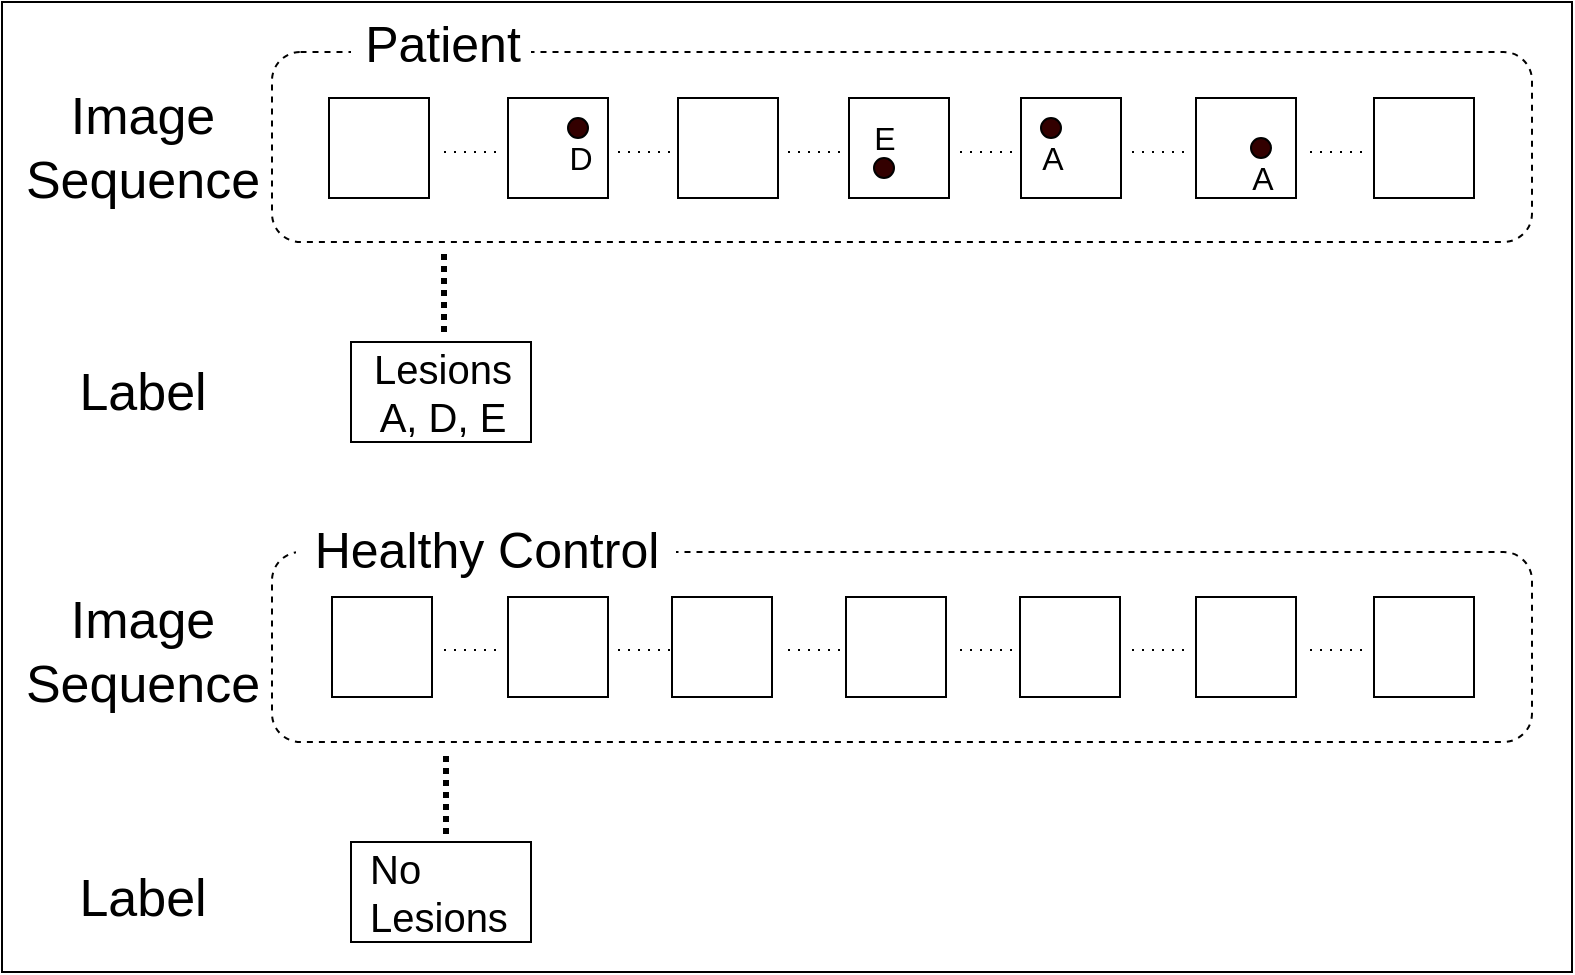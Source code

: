 <mxfile version="12.4.3" type="device" pages="1"><diagram id="SfY0SYnncM8G0jKTT8yQ" name="Page-1"><mxGraphModel dx="1202" dy="1225" grid="1" gridSize="10" guides="1" tooltips="1" connect="1" arrows="1" fold="1" page="1" pageScale="1" pageWidth="827" pageHeight="1169" math="0" shadow="0"><root><mxCell id="0"/><mxCell id="1" parent="0"/><mxCell id="CmPOZcsYKiao7uapdvf8-1" value="" style="rounded=0;whiteSpace=wrap;html=1;" parent="1" vertex="1"><mxGeometry x="85" y="55" width="785" height="485" as="geometry"/></mxCell><mxCell id="CmPOZcsYKiao7uapdvf8-2" value="" style="rounded=1;whiteSpace=wrap;html=1;fillColor=#FFFFFF;dashed=1;perimeterSpacing=10;" parent="1" vertex="1"><mxGeometry x="220" y="80" width="630" height="95" as="geometry"/></mxCell><mxCell id="CmPOZcsYKiao7uapdvf8-3" value="" style="rounded=0;whiteSpace=wrap;html=1;" parent="1" vertex="1"><mxGeometry x="248.5" y="103" width="50" height="50" as="geometry"/></mxCell><mxCell id="CmPOZcsYKiao7uapdvf8-4" value="" style="rounded=0;whiteSpace=wrap;html=1;" parent="1" vertex="1"><mxGeometry x="338" y="103" width="50" height="50" as="geometry"/></mxCell><mxCell id="CmPOZcsYKiao7uapdvf8-5" value="" style="rounded=0;whiteSpace=wrap;html=1;" parent="1" vertex="1"><mxGeometry x="423" y="103" width="50" height="50" as="geometry"/></mxCell><mxCell id="CmPOZcsYKiao7uapdvf8-6" value="" style="rounded=0;whiteSpace=wrap;html=1;" parent="1" vertex="1"><mxGeometry x="508.5" y="103" width="50" height="50" as="geometry"/></mxCell><mxCell id="CmPOZcsYKiao7uapdvf8-7" value="" style="rounded=0;whiteSpace=wrap;html=1;" parent="1" vertex="1"><mxGeometry x="594.5" y="103" width="50" height="50" as="geometry"/></mxCell><mxCell id="CmPOZcsYKiao7uapdvf8-8" value="" style="rounded=0;whiteSpace=wrap;html=1;" parent="1" vertex="1"><mxGeometry x="682" y="103" width="50" height="50" as="geometry"/></mxCell><mxCell id="CmPOZcsYKiao7uapdvf8-9" value="" style="rounded=0;whiteSpace=wrap;html=1;" parent="1" vertex="1"><mxGeometry x="771" y="103" width="50" height="50" as="geometry"/></mxCell><mxCell id="CmPOZcsYKiao7uapdvf8-10" value="" style="ellipse;whiteSpace=wrap;html=1;fillColor=#330000;" parent="1" vertex="1"><mxGeometry x="368" y="113" width="10" height="10" as="geometry"/></mxCell><mxCell id="CmPOZcsYKiao7uapdvf8-11" value="" style="ellipse;whiteSpace=wrap;html=1;fillColor=#330000;" parent="1" vertex="1"><mxGeometry x="521" y="133" width="10" height="10" as="geometry"/></mxCell><mxCell id="CmPOZcsYKiao7uapdvf8-12" value="" style="ellipse;whiteSpace=wrap;html=1;fillColor=#330000;" parent="1" vertex="1"><mxGeometry x="604.5" y="113" width="10" height="10" as="geometry"/></mxCell><mxCell id="CmPOZcsYKiao7uapdvf8-13" value="&lt;font style=&quot;font-size: 16px&quot;&gt;D&lt;/font&gt;" style="text;html=1;align=center;verticalAlign=middle;resizable=0;points=[];;autosize=1;" parent="1" vertex="1"><mxGeometry x="359" y="123" width="30" height="20" as="geometry"/></mxCell><mxCell id="CmPOZcsYKiao7uapdvf8-14" value="&lt;font style=&quot;font-size: 16px&quot;&gt;E&lt;/font&gt;" style="text;html=1;align=center;verticalAlign=middle;resizable=0;points=[];;autosize=1;" parent="1" vertex="1"><mxGeometry x="511" y="113" width="30" height="20" as="geometry"/></mxCell><mxCell id="CmPOZcsYKiao7uapdvf8-15" value="&lt;font style=&quot;font-size: 16px&quot;&gt;A&lt;/font&gt;" style="text;html=1;align=center;verticalAlign=middle;resizable=0;points=[];;autosize=1;" parent="1" vertex="1"><mxGeometry x="594.5" y="123" width="30" height="20" as="geometry"/></mxCell><mxCell id="CmPOZcsYKiao7uapdvf8-16" value="" style="ellipse;whiteSpace=wrap;html=1;fillColor=#330000;" parent="1" vertex="1"><mxGeometry x="709.5" y="123" width="10" height="10" as="geometry"/></mxCell><mxCell id="CmPOZcsYKiao7uapdvf8-17" value="&lt;font style=&quot;font-size: 16px&quot;&gt;A&lt;/font&gt;" style="text;html=1;align=center;verticalAlign=middle;resizable=0;points=[];;autosize=1;" parent="1" vertex="1"><mxGeometry x="699.5" y="133" width="30" height="20" as="geometry"/></mxCell><mxCell id="CmPOZcsYKiao7uapdvf8-18" value="&lt;font style=&quot;font-size: 20px&quot;&gt;Lesions&lt;br&gt;A, D, E&lt;/font&gt;" style="text;html=1;align=center;verticalAlign=middle;resizable=0;points=[];;autosize=1;strokeColor=#000000;" parent="1" vertex="1"><mxGeometry x="259.5" y="225" width="90" height="50" as="geometry"/></mxCell><mxCell id="CmPOZcsYKiao7uapdvf8-19" value="" style="rounded=1;whiteSpace=wrap;html=1;fillColor=#FFFFFF;dashed=1;perimeterSpacing=10;" parent="1" vertex="1"><mxGeometry x="220" y="330" width="630" height="95" as="geometry"/></mxCell><mxCell id="CmPOZcsYKiao7uapdvf8-20" value="" style="rounded=0;whiteSpace=wrap;html=1;" parent="1" vertex="1"><mxGeometry x="250" y="352.5" width="50" height="50" as="geometry"/></mxCell><mxCell id="CmPOZcsYKiao7uapdvf8-21" value="" style="rounded=0;whiteSpace=wrap;html=1;" parent="1" vertex="1"><mxGeometry x="338" y="352.5" width="50" height="50" as="geometry"/></mxCell><mxCell id="CmPOZcsYKiao7uapdvf8-22" value="" style="rounded=0;whiteSpace=wrap;html=1;" parent="1" vertex="1"><mxGeometry x="420" y="352.5" width="50" height="50" as="geometry"/></mxCell><mxCell id="CmPOZcsYKiao7uapdvf8-23" value="" style="rounded=0;whiteSpace=wrap;html=1;" parent="1" vertex="1"><mxGeometry x="507" y="352.5" width="50" height="50" as="geometry"/></mxCell><mxCell id="CmPOZcsYKiao7uapdvf8-24" value="" style="rounded=0;whiteSpace=wrap;html=1;" parent="1" vertex="1"><mxGeometry x="594" y="352.5" width="50" height="50" as="geometry"/></mxCell><mxCell id="CmPOZcsYKiao7uapdvf8-25" value="" style="rounded=0;whiteSpace=wrap;html=1;" parent="1" vertex="1"><mxGeometry x="682" y="352.5" width="50" height="50" as="geometry"/></mxCell><mxCell id="CmPOZcsYKiao7uapdvf8-26" value="" style="rounded=0;whiteSpace=wrap;html=1;" parent="1" vertex="1"><mxGeometry x="771" y="352.5" width="50" height="50" as="geometry"/></mxCell><mxCell id="CmPOZcsYKiao7uapdvf8-27" value="&lt;font style=&quot;font-size: 20px&quot;&gt;No&lt;br&gt;Lesions&lt;/font&gt;" style="text;html=1;align=left;verticalAlign=middle;resizable=0;points=[];;autosize=1;strokeColor=#000000;spacingLeft=7;" parent="1" vertex="1"><mxGeometry x="259.5" y="475" width="90" height="50" as="geometry"/></mxCell><mxCell id="CmPOZcsYKiao7uapdvf8-28" value="&lt;font style=&quot;font-size: 26px&quot;&gt;Image&lt;br&gt;Sequence&lt;br&gt;&lt;/font&gt;" style="text;html=1;align=center;verticalAlign=middle;resizable=0;points=[];;autosize=1;" parent="1" vertex="1"><mxGeometry x="90" y="107.5" width="130" height="40" as="geometry"/></mxCell><mxCell id="CmPOZcsYKiao7uapdvf8-29" value="&lt;font&gt;&lt;font style=&quot;font-size: 26px&quot;&gt;Label&lt;/font&gt;&lt;br&gt;&lt;/font&gt;" style="text;html=1;align=center;verticalAlign=middle;resizable=0;points=[];;autosize=1;" parent="1" vertex="1"><mxGeometry x="115" y="240" width="80" height="20" as="geometry"/></mxCell><mxCell id="CmPOZcsYKiao7uapdvf8-30" value="&lt;font style=&quot;font-size: 25px&quot;&gt;Patient&lt;/font&gt;" style="text;html=1;align=center;verticalAlign=middle;resizable=0;points=[];;autosize=1;strokeColor=none;labelBackgroundColor=#ffffff;fillColor=#ffffff;" parent="1" vertex="1"><mxGeometry x="259.5" y="65" width="90" height="20" as="geometry"/></mxCell><mxCell id="CmPOZcsYKiao7uapdvf8-31" value="&lt;font&gt;&lt;font style=&quot;font-size: 25px&quot;&gt;Healthy Control&lt;/font&gt;&lt;br&gt;&lt;/font&gt;" style="text;html=1;align=center;verticalAlign=middle;resizable=0;points=[];;autosize=1;strokeColor=none;labelBackgroundColor=#ffffff;fillColor=#ffffff;" parent="1" vertex="1"><mxGeometry x="232" y="318" width="190" height="20" as="geometry"/></mxCell><mxCell id="CmPOZcsYKiao7uapdvf8-34" value="" style="endArrow=none;dashed=1;html=1;dashPattern=1 1;strokeWidth=3;" parent="1" edge="1"><mxGeometry width="50" height="50" relative="1" as="geometry"><mxPoint x="306" y="220" as="sourcePoint"/><mxPoint x="306" y="179" as="targetPoint"/></mxGeometry></mxCell><mxCell id="CmPOZcsYKiao7uapdvf8-35" value="" style="endArrow=none;dashed=1;html=1;dashPattern=1 1;strokeWidth=3;" parent="1" edge="1"><mxGeometry width="50" height="50" relative="1" as="geometry"><mxPoint x="307" y="471" as="sourcePoint"/><mxPoint x="307" y="430" as="targetPoint"/></mxGeometry></mxCell><mxCell id="CmPOZcsYKiao7uapdvf8-36" value="" style="endArrow=none;dashed=1;html=1;dashPattern=1 4;strokeWidth=1;" parent="1" edge="1"><mxGeometry width="50" height="50" relative="1" as="geometry"><mxPoint x="306" y="130" as="sourcePoint"/><mxPoint x="333" y="130" as="targetPoint"/></mxGeometry></mxCell><mxCell id="CmPOZcsYKiao7uapdvf8-37" value="" style="endArrow=none;dashed=1;html=1;dashPattern=1 4;strokeWidth=1;" parent="1" edge="1"><mxGeometry width="50" height="50" relative="1" as="geometry"><mxPoint x="393" y="130" as="sourcePoint"/><mxPoint x="420" y="130" as="targetPoint"/></mxGeometry></mxCell><mxCell id="CmPOZcsYKiao7uapdvf8-38" value="" style="endArrow=none;dashed=1;html=1;dashPattern=1 4;strokeWidth=1;" parent="1" edge="1"><mxGeometry width="50" height="50" relative="1" as="geometry"><mxPoint x="478" y="130" as="sourcePoint"/><mxPoint x="505" y="130" as="targetPoint"/></mxGeometry></mxCell><mxCell id="CmPOZcsYKiao7uapdvf8-39" value="" style="endArrow=none;dashed=1;html=1;dashPattern=1 4;strokeWidth=1;" parent="1" edge="1"><mxGeometry width="50" height="50" relative="1" as="geometry"><mxPoint x="564" y="130" as="sourcePoint"/><mxPoint x="591" y="130" as="targetPoint"/></mxGeometry></mxCell><mxCell id="CmPOZcsYKiao7uapdvf8-40" value="" style="endArrow=none;dashed=1;html=1;dashPattern=1 4;strokeWidth=1;" parent="1" edge="1"><mxGeometry width="50" height="50" relative="1" as="geometry"><mxPoint x="650" y="130" as="sourcePoint"/><mxPoint x="677" y="130" as="targetPoint"/></mxGeometry></mxCell><mxCell id="CmPOZcsYKiao7uapdvf8-41" value="" style="endArrow=none;dashed=1;html=1;dashPattern=1 4;strokeWidth=1;" parent="1" edge="1"><mxGeometry width="50" height="50" relative="1" as="geometry"><mxPoint x="739" y="130" as="sourcePoint"/><mxPoint x="766" y="130" as="targetPoint"/></mxGeometry></mxCell><mxCell id="CmPOZcsYKiao7uapdvf8-45" value="" style="endArrow=none;dashed=1;html=1;dashPattern=1 4;strokeWidth=1;" parent="1" edge="1"><mxGeometry width="50" height="50" relative="1" as="geometry"><mxPoint x="306" y="379" as="sourcePoint"/><mxPoint x="333" y="379" as="targetPoint"/></mxGeometry></mxCell><mxCell id="CmPOZcsYKiao7uapdvf8-46" value="" style="endArrow=none;dashed=1;html=1;dashPattern=1 4;strokeWidth=1;" parent="1" edge="1"><mxGeometry width="50" height="50" relative="1" as="geometry"><mxPoint x="393" y="379" as="sourcePoint"/><mxPoint x="420" y="379" as="targetPoint"/></mxGeometry></mxCell><mxCell id="CmPOZcsYKiao7uapdvf8-47" value="" style="endArrow=none;dashed=1;html=1;dashPattern=1 4;strokeWidth=1;" parent="1" edge="1"><mxGeometry width="50" height="50" relative="1" as="geometry"><mxPoint x="478" y="379" as="sourcePoint"/><mxPoint x="505" y="379" as="targetPoint"/></mxGeometry></mxCell><mxCell id="CmPOZcsYKiao7uapdvf8-48" value="" style="endArrow=none;dashed=1;html=1;dashPattern=1 4;strokeWidth=1;" parent="1" edge="1"><mxGeometry width="50" height="50" relative="1" as="geometry"><mxPoint x="564" y="379" as="sourcePoint"/><mxPoint x="591" y="379" as="targetPoint"/></mxGeometry></mxCell><mxCell id="CmPOZcsYKiao7uapdvf8-49" value="" style="endArrow=none;dashed=1;html=1;dashPattern=1 4;strokeWidth=1;" parent="1" edge="1"><mxGeometry width="50" height="50" relative="1" as="geometry"><mxPoint x="650" y="379" as="sourcePoint"/><mxPoint x="677" y="379" as="targetPoint"/></mxGeometry></mxCell><mxCell id="CmPOZcsYKiao7uapdvf8-50" value="" style="endArrow=none;dashed=1;html=1;dashPattern=1 4;strokeWidth=1;" parent="1" edge="1"><mxGeometry width="50" height="50" relative="1" as="geometry"><mxPoint x="739" y="379" as="sourcePoint"/><mxPoint x="766" y="379" as="targetPoint"/></mxGeometry></mxCell><mxCell id="Mf5BvOWcugT3fNh6ln9K-2" value="&lt;font style=&quot;font-size: 26px&quot;&gt;Image&lt;br&gt;Sequence&lt;br&gt;&lt;/font&gt;" style="text;html=1;align=center;verticalAlign=middle;resizable=0;points=[];;autosize=1;" vertex="1" parent="1"><mxGeometry x="90" y="360" width="130" height="40" as="geometry"/></mxCell><mxCell id="Mf5BvOWcugT3fNh6ln9K-3" value="&lt;font&gt;&lt;font style=&quot;font-size: 26px&quot;&gt;Label&lt;/font&gt;&lt;br&gt;&lt;/font&gt;" style="text;html=1;align=center;verticalAlign=middle;resizable=0;points=[];;autosize=1;" vertex="1" parent="1"><mxGeometry x="115" y="492.5" width="80" height="20" as="geometry"/></mxCell></root></mxGraphModel></diagram></mxfile>